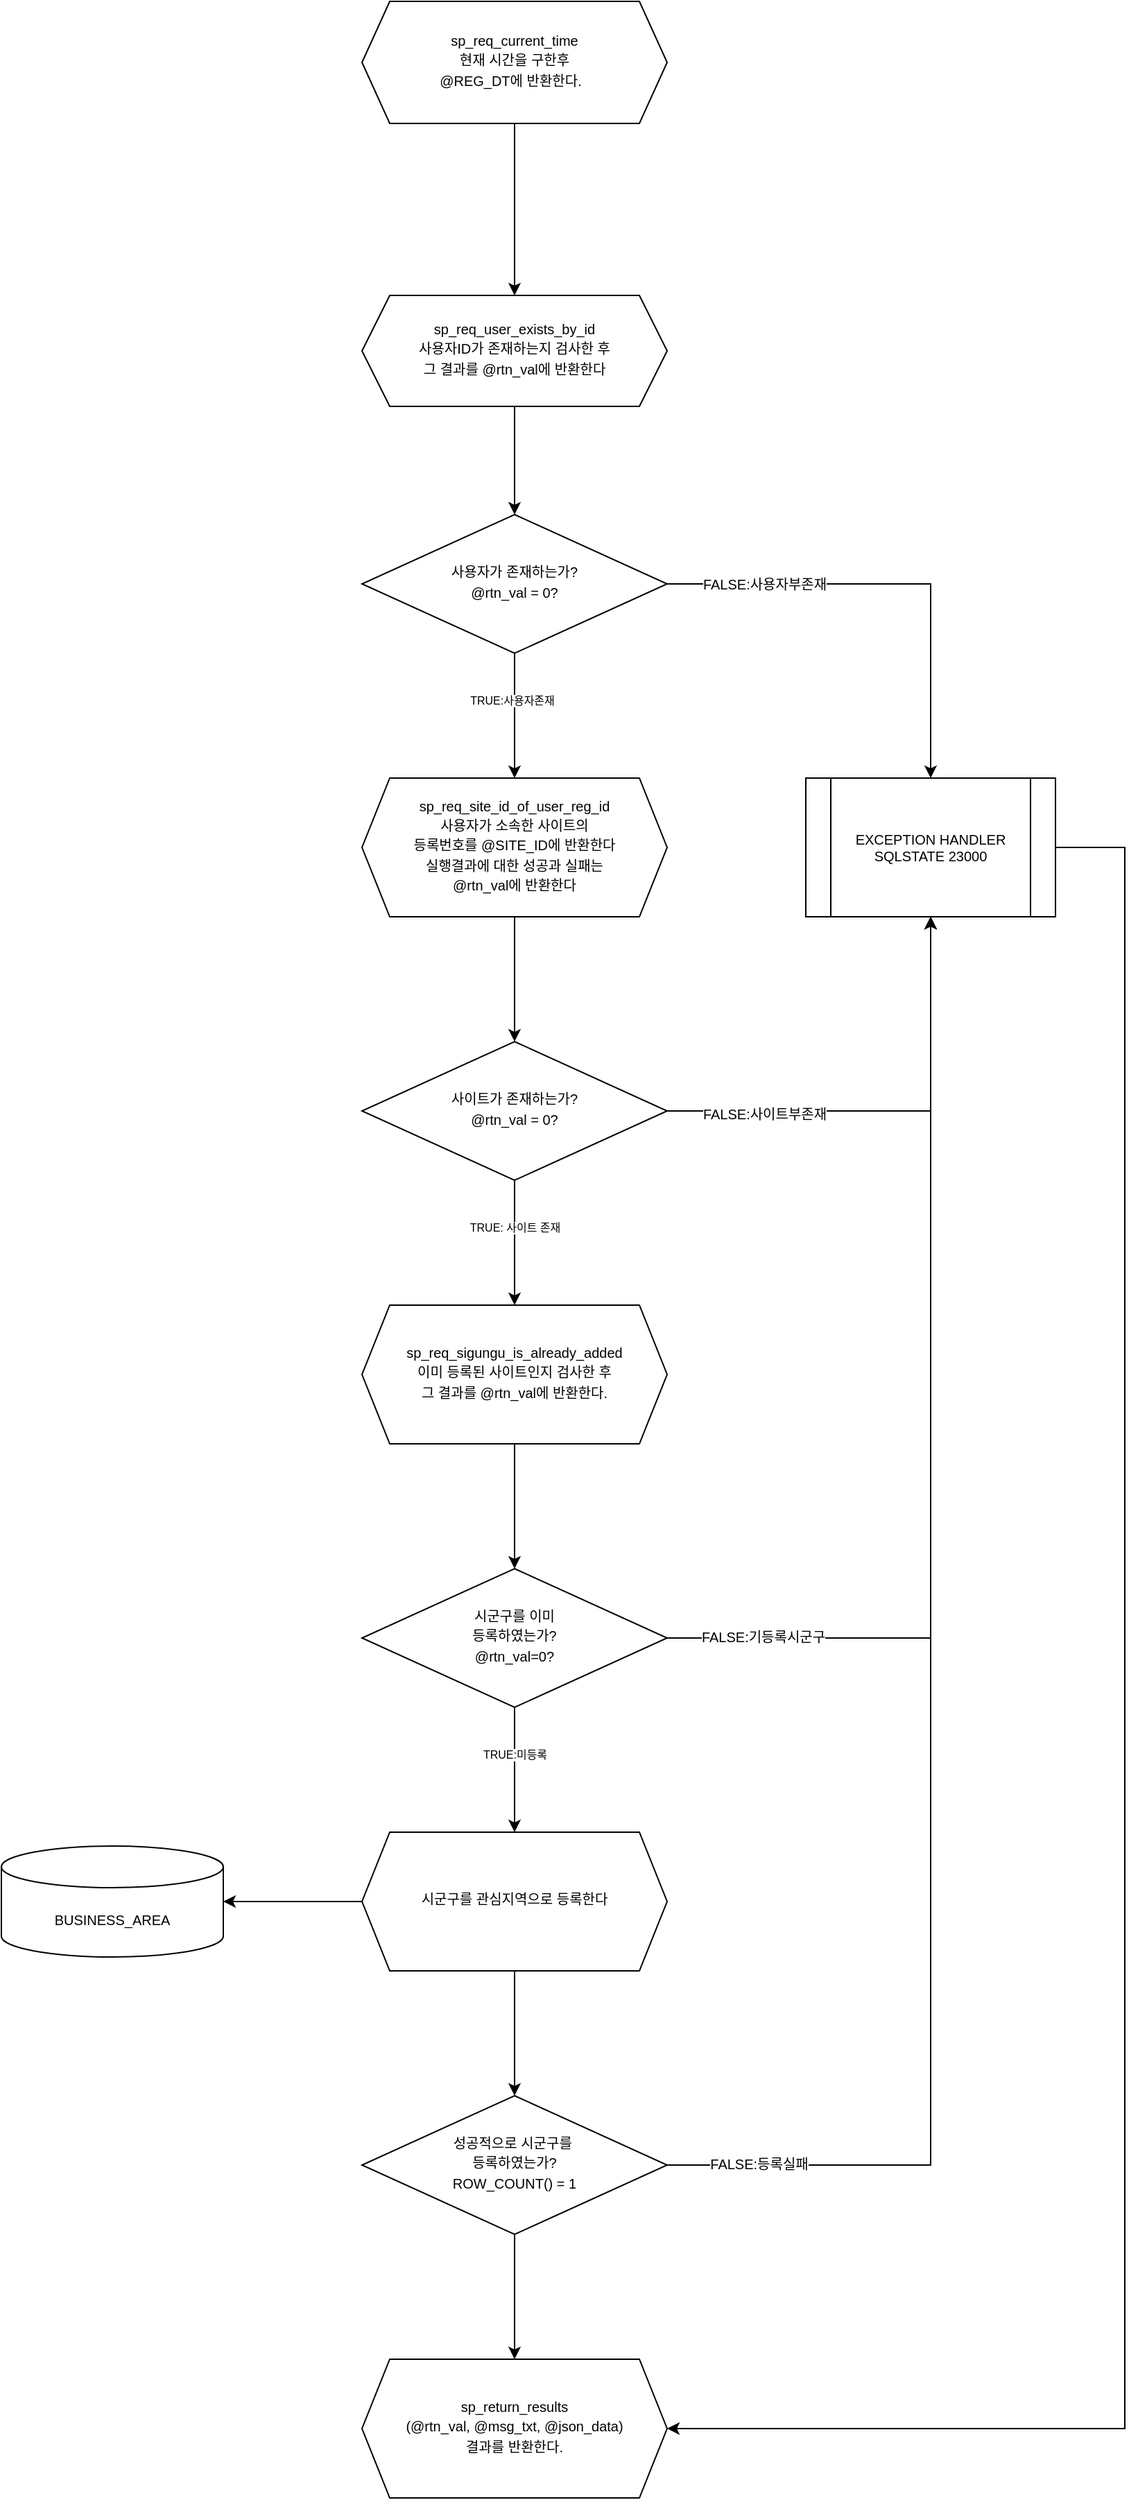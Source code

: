 <mxfile>
    <diagram id="bBSNHSyns5B7564u4pym" name="Page-1">
        <mxGraphModel dx="2647" dy="2139" grid="1" gridSize="10" guides="1" tooltips="1" connect="1" arrows="1" fold="1" page="1" pageScale="1" pageWidth="827" pageHeight="1169" math="0" shadow="0">
            <root>
                <mxCell id="0"/>
                <mxCell id="1" parent="0"/>
                <mxCell id="oMOvZgjtxlTCz-zowUhw-17" value="" style="edgeStyle=orthogonalEdgeStyle;rounded=0;orthogonalLoop=1;jettySize=auto;html=1;fontSize=8;" parent="1" source="oMOvZgjtxlTCz-zowUhw-9" target="oMOvZgjtxlTCz-zowUhw-16" edge="1">
                    <mxGeometry relative="1" as="geometry"/>
                </mxCell>
                <mxCell id="oMOvZgjtxlTCz-zowUhw-9" value="&lt;font style=&quot;font-size: 10px&quot;&gt;sp_req_current_time&lt;br&gt;현재 시간을 구한후&lt;br&gt;@REG_DT에 반환한다.&amp;nbsp;&amp;nbsp;&lt;/font&gt;" style="shape=hexagon;perimeter=hexagonPerimeter2;whiteSpace=wrap;html=1;fixedSize=1;shadow=0;strokeWidth=1;spacing=6;spacingTop=-4;" parent="1" vertex="1">
                    <mxGeometry x="-560" y="-1120" width="220" height="88" as="geometry"/>
                </mxCell>
                <mxCell id="oMOvZgjtxlTCz-zowUhw-19" value="" style="edgeStyle=orthogonalEdgeStyle;rounded=0;orthogonalLoop=1;jettySize=auto;html=1;fontSize=8;" parent="1" source="oMOvZgjtxlTCz-zowUhw-16" target="oMOvZgjtxlTCz-zowUhw-18" edge="1">
                    <mxGeometry relative="1" as="geometry"/>
                </mxCell>
                <mxCell id="oMOvZgjtxlTCz-zowUhw-16" value="&lt;font style=&quot;font-size: 10px&quot;&gt;sp_req_user_exists_by_id&lt;br&gt;사용자ID가 존재하는지 검사한 후&lt;br&gt;그 결과를 @rtn_val에 반환한다&lt;/font&gt;" style="shape=hexagon;perimeter=hexagonPerimeter2;whiteSpace=wrap;html=1;fixedSize=1;shadow=0;strokeWidth=1;spacing=6;spacingTop=-4;" parent="1" vertex="1">
                    <mxGeometry x="-560" y="-908" width="220" height="80" as="geometry"/>
                </mxCell>
                <mxCell id="oMOvZgjtxlTCz-zowUhw-21" value="" style="edgeStyle=orthogonalEdgeStyle;rounded=0;orthogonalLoop=1;jettySize=auto;html=1;fontSize=8;" parent="1" source="oMOvZgjtxlTCz-zowUhw-18" target="oMOvZgjtxlTCz-zowUhw-20" edge="1">
                    <mxGeometry relative="1" as="geometry"/>
                </mxCell>
                <mxCell id="oMOvZgjtxlTCz-zowUhw-22" value="TRUE:사용자존재" style="edgeLabel;html=1;align=center;verticalAlign=middle;resizable=0;points=[];fontSize=8;" parent="oMOvZgjtxlTCz-zowUhw-21" vertex="1" connectable="0">
                    <mxGeometry x="-0.244" y="-2" relative="1" as="geometry">
                        <mxPoint as="offset"/>
                    </mxGeometry>
                </mxCell>
                <mxCell id="oMOvZgjtxlTCz-zowUhw-45" style="edgeStyle=orthogonalEdgeStyle;rounded=0;orthogonalLoop=1;jettySize=auto;html=1;exitX=1;exitY=0.5;exitDx=0;exitDy=0;entryX=0.5;entryY=0;entryDx=0;entryDy=0;fontSize=8;" parent="1" source="oMOvZgjtxlTCz-zowUhw-18" target="oMOvZgjtxlTCz-zowUhw-44" edge="1">
                    <mxGeometry relative="1" as="geometry"/>
                </mxCell>
                <mxCell id="oMOvZgjtxlTCz-zowUhw-46" value="&lt;font style=&quot;font-size: 10px&quot;&gt;FALSE:사용자부존재&lt;/font&gt;" style="edgeLabel;html=1;align=center;verticalAlign=middle;resizable=0;points=[];fontSize=8;" parent="oMOvZgjtxlTCz-zowUhw-45" vertex="1" connectable="0">
                    <mxGeometry x="-0.733" y="-1" relative="1" as="geometry">
                        <mxPoint x="26" y="-1" as="offset"/>
                    </mxGeometry>
                </mxCell>
                <mxCell id="oMOvZgjtxlTCz-zowUhw-18" value="&lt;font style=&quot;font-size: 10px&quot;&gt;사용자가 존재하는가?&lt;br&gt;@rtn_val = 0?&lt;/font&gt;" style="rhombus;whiteSpace=wrap;html=1;shadow=0;strokeWidth=1;spacing=6;spacingTop=-4;" parent="1" vertex="1">
                    <mxGeometry x="-560" y="-750" width="220" height="100" as="geometry"/>
                </mxCell>
                <mxCell id="oMOvZgjtxlTCz-zowUhw-26" value="" style="edgeStyle=orthogonalEdgeStyle;rounded=0;orthogonalLoop=1;jettySize=auto;html=1;fontSize=8;" parent="1" source="oMOvZgjtxlTCz-zowUhw-20" target="oMOvZgjtxlTCz-zowUhw-25" edge="1">
                    <mxGeometry relative="1" as="geometry"/>
                </mxCell>
                <mxCell id="oMOvZgjtxlTCz-zowUhw-20" value="&lt;font style=&quot;font-size: 10px&quot;&gt;sp_req_site_id_of_user_reg_id&lt;br&gt;사용자가 소속한 사이트의&lt;br&gt;등록번호를&amp;nbsp;@SITE_ID에 반환한다&lt;br&gt;실행결과에 대한 성공과 실패는&lt;br&gt;@rtn_val에 반환한다&lt;/font&gt;" style="shape=hexagon;perimeter=hexagonPerimeter2;whiteSpace=wrap;html=1;fixedSize=1;shadow=0;strokeWidth=1;spacing=6;spacingTop=-4;" parent="1" vertex="1">
                    <mxGeometry x="-560" y="-560" width="220" height="100" as="geometry"/>
                </mxCell>
                <mxCell id="oMOvZgjtxlTCz-zowUhw-31" value="" style="edgeStyle=orthogonalEdgeStyle;rounded=0;orthogonalLoop=1;jettySize=auto;html=1;fontSize=8;" parent="1" source="oMOvZgjtxlTCz-zowUhw-25" target="oMOvZgjtxlTCz-zowUhw-29" edge="1">
                    <mxGeometry relative="1" as="geometry"/>
                </mxCell>
                <mxCell id="oMOvZgjtxlTCz-zowUhw-36" value="TRUE: 사이트 존재" style="edgeLabel;html=1;align=center;verticalAlign=middle;resizable=0;points=[];fontSize=8;" parent="oMOvZgjtxlTCz-zowUhw-31" vertex="1" connectable="0">
                    <mxGeometry x="-0.244" relative="1" as="geometry">
                        <mxPoint as="offset"/>
                    </mxGeometry>
                </mxCell>
                <mxCell id="oMOvZgjtxlTCz-zowUhw-47" style="edgeStyle=orthogonalEdgeStyle;rounded=0;orthogonalLoop=1;jettySize=auto;html=1;exitX=1;exitY=0.5;exitDx=0;exitDy=0;entryX=0.5;entryY=1;entryDx=0;entryDy=0;fontSize=8;" parent="1" source="oMOvZgjtxlTCz-zowUhw-25" target="oMOvZgjtxlTCz-zowUhw-44" edge="1">
                    <mxGeometry relative="1" as="geometry"/>
                </mxCell>
                <mxCell id="oMOvZgjtxlTCz-zowUhw-48" value="&lt;font style=&quot;font-size: 10px&quot;&gt;FALSE:사이트부존재&lt;/font&gt;" style="edgeLabel;html=1;align=center;verticalAlign=middle;resizable=0;points=[];fontSize=8;" parent="oMOvZgjtxlTCz-zowUhw-47" vertex="1" connectable="0">
                    <mxGeometry x="-0.576" y="-2" relative="1" as="geometry">
                        <mxPoint as="offset"/>
                    </mxGeometry>
                </mxCell>
                <mxCell id="oMOvZgjtxlTCz-zowUhw-25" value="&lt;font style=&quot;font-size: 10px&quot;&gt;사이트가 존재하는가?&lt;br&gt;@rtn_val = 0?&lt;/font&gt;" style="rhombus;whiteSpace=wrap;html=1;shadow=0;strokeWidth=1;spacing=6;spacingTop=-4;" parent="1" vertex="1">
                    <mxGeometry x="-560" y="-370" width="220" height="100" as="geometry"/>
                </mxCell>
                <mxCell id="oMOvZgjtxlTCz-zowUhw-35" value="" style="edgeStyle=orthogonalEdgeStyle;rounded=0;orthogonalLoop=1;jettySize=auto;html=1;fontSize=8;" parent="1" source="oMOvZgjtxlTCz-zowUhw-29" target="oMOvZgjtxlTCz-zowUhw-34" edge="1">
                    <mxGeometry relative="1" as="geometry"/>
                </mxCell>
                <mxCell id="oMOvZgjtxlTCz-zowUhw-29" value="&lt;font style=&quot;font-size: 10px&quot;&gt;sp_req_sigungu_is_already_added&lt;br&gt;이미 등록된 사이트인지 검사한 후&lt;br&gt;그 결과를 @rtn_val에 반환한다.&lt;/font&gt;" style="shape=hexagon;perimeter=hexagonPerimeter2;whiteSpace=wrap;html=1;fixedSize=1;shadow=0;strokeWidth=1;spacing=6;spacingTop=-4;" parent="1" vertex="1">
                    <mxGeometry x="-560" y="-180" width="220" height="100" as="geometry"/>
                </mxCell>
                <mxCell id="oMOvZgjtxlTCz-zowUhw-40" value="" style="edgeStyle=orthogonalEdgeStyle;rounded=0;orthogonalLoop=1;jettySize=auto;html=1;fontSize=8;" parent="1" source="oMOvZgjtxlTCz-zowUhw-34" target="oMOvZgjtxlTCz-zowUhw-39" edge="1">
                    <mxGeometry relative="1" as="geometry"/>
                </mxCell>
                <mxCell id="oMOvZgjtxlTCz-zowUhw-41" value="TRUE:미등록" style="edgeLabel;html=1;align=center;verticalAlign=middle;resizable=0;points=[];fontSize=8;" parent="oMOvZgjtxlTCz-zowUhw-40" vertex="1" connectable="0">
                    <mxGeometry x="-0.244" relative="1" as="geometry">
                        <mxPoint as="offset"/>
                    </mxGeometry>
                </mxCell>
                <mxCell id="oMOvZgjtxlTCz-zowUhw-49" style="edgeStyle=orthogonalEdgeStyle;rounded=0;orthogonalLoop=1;jettySize=auto;html=1;exitX=1;exitY=0.5;exitDx=0;exitDy=0;entryX=0.5;entryY=1;entryDx=0;entryDy=0;fontSize=8;" parent="1" source="oMOvZgjtxlTCz-zowUhw-34" target="oMOvZgjtxlTCz-zowUhw-44" edge="1">
                    <mxGeometry relative="1" as="geometry"/>
                </mxCell>
                <mxCell id="oMOvZgjtxlTCz-zowUhw-50" value="&lt;font style=&quot;font-size: 10px&quot;&gt;FALSE:기등록시군구&lt;/font&gt;" style="edgeLabel;html=1;align=center;verticalAlign=middle;resizable=0;points=[];fontSize=8;" parent="oMOvZgjtxlTCz-zowUhw-49" vertex="1" connectable="0">
                    <mxGeometry x="-0.806" y="1" relative="1" as="geometry">
                        <mxPoint as="offset"/>
                    </mxGeometry>
                </mxCell>
                <mxCell id="oMOvZgjtxlTCz-zowUhw-34" value="&lt;font style=&quot;font-size: 10px&quot;&gt;시군구를 이미 &lt;br&gt;등록하였는가?&lt;br&gt;@rtn_val=0?&lt;/font&gt;" style="rhombus;whiteSpace=wrap;html=1;shadow=0;strokeWidth=1;spacing=6;spacingTop=-4;" parent="1" vertex="1">
                    <mxGeometry x="-560" y="10" width="220" height="100" as="geometry"/>
                </mxCell>
                <mxCell id="oMOvZgjtxlTCz-zowUhw-43" value="" style="edgeStyle=orthogonalEdgeStyle;rounded=0;orthogonalLoop=1;jettySize=auto;html=1;fontSize=8;" parent="1" source="oMOvZgjtxlTCz-zowUhw-39" target="oMOvZgjtxlTCz-zowUhw-42" edge="1">
                    <mxGeometry relative="1" as="geometry"/>
                </mxCell>
                <mxCell id="oMOvZgjtxlTCz-zowUhw-54" value="" style="edgeStyle=orthogonalEdgeStyle;rounded=0;orthogonalLoop=1;jettySize=auto;html=1;fontSize=8;" parent="1" source="oMOvZgjtxlTCz-zowUhw-39" target="oMOvZgjtxlTCz-zowUhw-53" edge="1">
                    <mxGeometry relative="1" as="geometry"/>
                </mxCell>
                <mxCell id="oMOvZgjtxlTCz-zowUhw-39" value="&lt;font style=&quot;font-size: 10px&quot;&gt;시군구를 관심지역으로 등록한다&lt;/font&gt;" style="shape=hexagon;perimeter=hexagonPerimeter2;whiteSpace=wrap;html=1;fixedSize=1;shadow=0;strokeWidth=1;spacing=6;spacingTop=-4;" parent="1" vertex="1">
                    <mxGeometry x="-560" y="200" width="220" height="100" as="geometry"/>
                </mxCell>
                <mxCell id="oMOvZgjtxlTCz-zowUhw-42" value="&lt;font style=&quot;font-size: 10px&quot;&gt;BUSINESS_AREA&lt;/font&gt;" style="shape=cylinder3;whiteSpace=wrap;html=1;boundedLbl=1;backgroundOutline=1;size=15;fontSize=8;" parent="1" vertex="1">
                    <mxGeometry x="-820" y="210" width="160" height="80" as="geometry"/>
                </mxCell>
                <mxCell id="oMOvZgjtxlTCz-zowUhw-61" style="edgeStyle=orthogonalEdgeStyle;rounded=0;orthogonalLoop=1;jettySize=auto;html=1;exitX=1;exitY=0.5;exitDx=0;exitDy=0;entryX=1;entryY=0.5;entryDx=0;entryDy=0;fontSize=8;" parent="1" source="oMOvZgjtxlTCz-zowUhw-44" target="oMOvZgjtxlTCz-zowUhw-59" edge="1">
                    <mxGeometry relative="1" as="geometry">
                        <Array as="points">
                            <mxPoint x="-10" y="-510"/>
                            <mxPoint x="-10" y="630"/>
                        </Array>
                    </mxGeometry>
                </mxCell>
                <mxCell id="oMOvZgjtxlTCz-zowUhw-44" value="&lt;font style=&quot;font-size: 10px&quot;&gt;EXCEPTION HANDLER&lt;br&gt;SQLSTATE 23000&lt;/font&gt;" style="shape=process;whiteSpace=wrap;html=1;backgroundOutline=1;fontSize=8;" parent="1" vertex="1">
                    <mxGeometry x="-240" y="-560" width="180" height="100" as="geometry"/>
                </mxCell>
                <mxCell id="oMOvZgjtxlTCz-zowUhw-55" style="edgeStyle=orthogonalEdgeStyle;rounded=0;orthogonalLoop=1;jettySize=auto;html=1;entryX=0.5;entryY=1;entryDx=0;entryDy=0;fontSize=8;" parent="1" source="oMOvZgjtxlTCz-zowUhw-53" target="oMOvZgjtxlTCz-zowUhw-44" edge="1">
                    <mxGeometry relative="1" as="geometry"/>
                </mxCell>
                <mxCell id="oMOvZgjtxlTCz-zowUhw-56" value="&lt;font style=&quot;font-size: 10px&quot;&gt;FALSE:등록실패&lt;/font&gt;" style="edgeLabel;html=1;align=center;verticalAlign=middle;resizable=0;points=[];fontSize=8;" parent="oMOvZgjtxlTCz-zowUhw-55" vertex="1" connectable="0">
                    <mxGeometry x="-0.879" y="1" relative="1" as="geometry">
                        <mxPoint as="offset"/>
                    </mxGeometry>
                </mxCell>
                <mxCell id="oMOvZgjtxlTCz-zowUhw-60" value="" style="edgeStyle=orthogonalEdgeStyle;rounded=0;orthogonalLoop=1;jettySize=auto;html=1;fontSize=8;" parent="1" source="oMOvZgjtxlTCz-zowUhw-53" target="oMOvZgjtxlTCz-zowUhw-59" edge="1">
                    <mxGeometry relative="1" as="geometry"/>
                </mxCell>
                <mxCell id="oMOvZgjtxlTCz-zowUhw-53" value="&lt;font style=&quot;font-size: 10px&quot;&gt;성공적으로 시군구를&amp;nbsp;&lt;br&gt;등록하였는가?&lt;br&gt;ROW_COUNT() = 1&lt;/font&gt;" style="rhombus;whiteSpace=wrap;html=1;shadow=0;strokeWidth=1;spacing=6;spacingTop=-4;" parent="1" vertex="1">
                    <mxGeometry x="-560" y="390" width="220" height="100" as="geometry"/>
                </mxCell>
                <mxCell id="oMOvZgjtxlTCz-zowUhw-59" value="&lt;font style=&quot;font-size: 10px&quot;&gt;sp_return_results&lt;br&gt;(@rtn_val, @msg_txt, @json_data)&lt;br&gt;결과를 반환한다.&lt;/font&gt;" style="shape=hexagon;perimeter=hexagonPerimeter2;whiteSpace=wrap;html=1;fixedSize=1;shadow=0;strokeWidth=1;spacing=6;spacingTop=-4;" parent="1" vertex="1">
                    <mxGeometry x="-560" y="580" width="220" height="100" as="geometry"/>
                </mxCell>
            </root>
        </mxGraphModel>
    </diagram>
</mxfile>